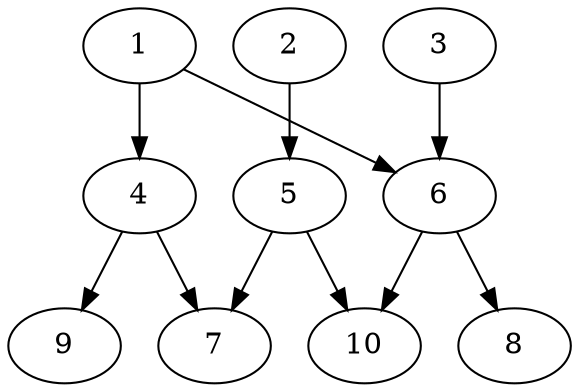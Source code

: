 // DAG automatically generated by daggen at Tue Aug  6 16:21:19 2019
// ./daggen --dot -n 10 --ccr 0.3 --fat 0.5 --regular 0.5 --density 0.6 --mindata 5242880 --maxdata 52428800 
digraph G {
  1 [size="28654933", alpha="0.18", expect_size="8596480"] 
  1 -> 4 [size ="8596480"]
  1 -> 6 [size ="8596480"]
  2 [size="173789867", alpha="0.09", expect_size="52136960"] 
  2 -> 5 [size ="52136960"]
  3 [size="19688107", alpha="0.02", expect_size="5906432"] 
  3 -> 6 [size ="5906432"]
  4 [size="37413547", alpha="0.12", expect_size="11224064"] 
  4 -> 7 [size ="11224064"]
  4 -> 9 [size ="11224064"]
  5 [size="32744107", alpha="0.08", expect_size="9823232"] 
  5 -> 7 [size ="9823232"]
  5 -> 10 [size ="9823232"]
  6 [size="154159787", alpha="0.15", expect_size="46247936"] 
  6 -> 8 [size ="46247936"]
  6 -> 10 [size ="46247936"]
  7 [size="92559360", alpha="0.02", expect_size="27767808"] 
  8 [size="29143040", alpha="0.15", expect_size="8742912"] 
  9 [size="160109227", alpha="0.15", expect_size="48032768"] 
  10 [size="61788160", alpha="0.05", expect_size="18536448"] 
}
